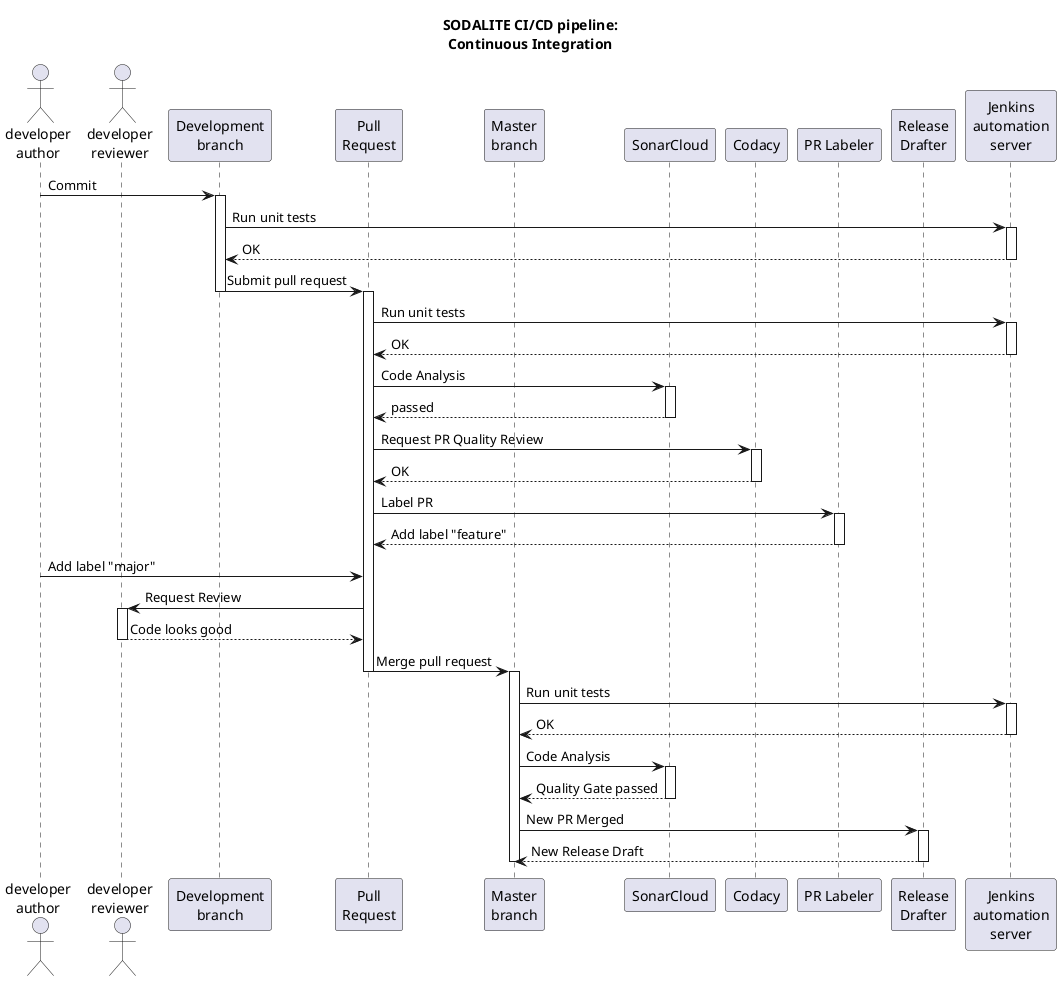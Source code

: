 @startuml

title SODALITE CI/CD pipeline:\nContinuous Integration

actor "developer\nauthor" as human
actor "developer\nreviewer" as human2

participant "Development\nbranch" as dev
participant "Pull\nRequest" as pr
participant "Master\nbranch" as master
participant "SonarCloud" as sonar
participant "Codacy" as codacy
participant "PR Labeler" as pr_labeler
participant "Release\nDrafter" as release_drafter
participant "Jenkins\nautomation\nserver" as jenkins


human -> dev: Commit
activate dev
dev -> jenkins: Run unit tests
activate jenkins
dev <-- jenkins: OK
deactivate jenkins

dev -> pr: Submit pull request
deactivate dev
activate pr


pr -> jenkins: Run unit tests
activate jenkins
pr <-- jenkins: OK
deactivate jenkins

pr -> sonar: Code Analysis
activate sonar
pr <-- sonar: passed
deactivate sonar

pr -> codacy: Request PR Quality Review
activate codacy
pr <-- codacy: OK
deactivate codacy

pr -> pr_labeler: Label PR
activate pr_labeler
pr <-- pr_labeler: Add label "feature"
deactivate pr_labeler

human -> pr: Add label "major"

pr -> human2: Request Review
activate human2
pr <-- human2: Code looks good
deactivate human2

pr -> master: Merge pull request
deactivate pr
activate master

master -> jenkins: Run unit tests
activate jenkins
master <-- jenkins: OK
deactivate jenkins

master -> sonar: Code Analysis
activate sonar
master <-- sonar: Quality Gate passed
deactivate sonar

master -> release_drafter: New PR Merged
activate release_drafter
master <-- release_drafter: New Release Draft
deactivate release_drafter
deactivate master






@enduml